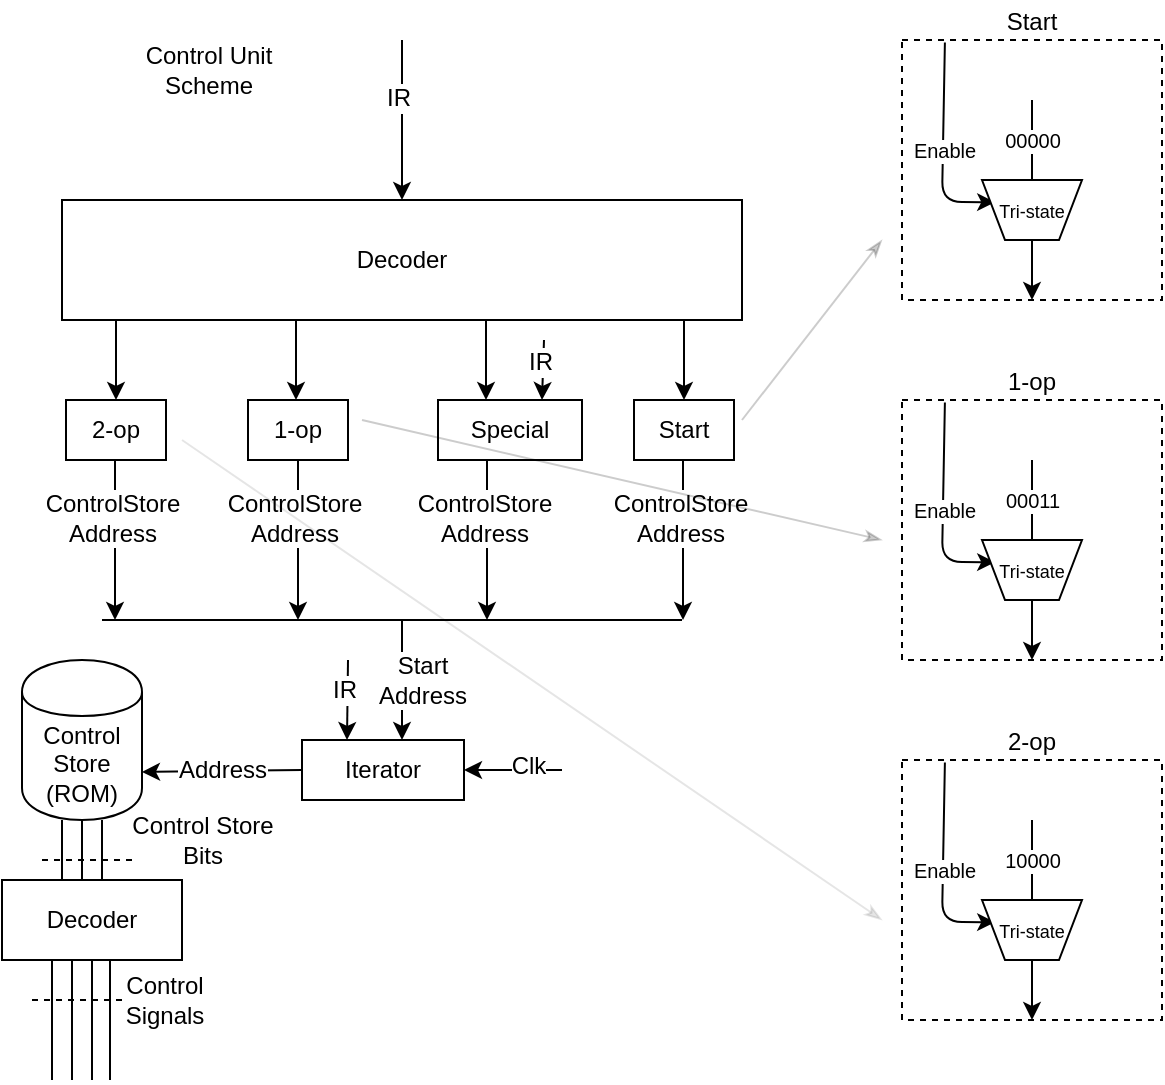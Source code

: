 <mxfile version="12.3.2" type="device" pages="1"><diagram id="vjsL1GzRvHxm8dx3qxal" name="Page-1"><mxGraphModel dx="785" dy="612" grid="1" gridSize="10" guides="1" tooltips="1" connect="1" arrows="1" fold="1" page="1" pageScale="1" pageWidth="850" pageHeight="1100" math="0" shadow="0"><root><mxCell id="0"/><mxCell id="1" parent="0"/><mxCell id="_37ZBAeNtuUALpn9Gbqy-1" value="Decoder" style="rounded=0;whiteSpace=wrap;html=1;" vertex="1" parent="1"><mxGeometry x="290" y="250" width="340" height="60" as="geometry"/></mxCell><mxCell id="_37ZBAeNtuUALpn9Gbqy-2" value="" style="endArrow=none;html=1;endFill=0;startArrow=classic;startFill=1;" edge="1" parent="1"><mxGeometry width="50" height="50" relative="1" as="geometry"><mxPoint x="460" y="250" as="sourcePoint"/><mxPoint x="460" y="170" as="targetPoint"/></mxGeometry></mxCell><mxCell id="_37ZBAeNtuUALpn9Gbqy-3" value="IR" style="text;html=1;align=center;verticalAlign=middle;resizable=0;points=[];;labelBackgroundColor=#ffffff;" vertex="1" connectable="0" parent="_37ZBAeNtuUALpn9Gbqy-2"><mxGeometry x="0.275" y="2" relative="1" as="geometry"><mxPoint as="offset"/></mxGeometry></mxCell><mxCell id="_37ZBAeNtuUALpn9Gbqy-5" value="" style="endArrow=none;html=1;entryX=0.75;entryY=1;entryDx=0;entryDy=0;endFill=0;startArrow=classic;startFill=1;" edge="1" parent="1"><mxGeometry width="50" height="50" relative="1" as="geometry"><mxPoint x="502" y="350" as="sourcePoint"/><mxPoint x="502" y="310" as="targetPoint"/></mxGeometry></mxCell><mxCell id="_37ZBAeNtuUALpn9Gbqy-6" value="" style="endArrow=none;html=1;entryX=0.75;entryY=1;entryDx=0;entryDy=0;endFill=0;startArrow=classic;startFill=1;" edge="1" parent="1"><mxGeometry width="50" height="50" relative="1" as="geometry"><mxPoint x="407" y="350" as="sourcePoint"/><mxPoint x="407" y="310" as="targetPoint"/></mxGeometry></mxCell><mxCell id="_37ZBAeNtuUALpn9Gbqy-7" value="" style="endArrow=none;html=1;entryX=0.75;entryY=1;entryDx=0;entryDy=0;endFill=0;startArrow=classic;startFill=1;" edge="1" parent="1"><mxGeometry width="50" height="50" relative="1" as="geometry"><mxPoint x="317" y="350" as="sourcePoint"/><mxPoint x="317" y="310" as="targetPoint"/></mxGeometry></mxCell><mxCell id="_37ZBAeNtuUALpn9Gbqy-9" value="2-op" style="rounded=0;whiteSpace=wrap;html=1;" vertex="1" parent="1"><mxGeometry x="292" y="350" width="50" height="30" as="geometry"/></mxCell><mxCell id="_37ZBAeNtuUALpn9Gbqy-10" value="" style="endArrow=none;html=1;entryX=0.75;entryY=1;entryDx=0;entryDy=0;endFill=0;startArrow=classic;startFill=1;" edge="1" parent="1"><mxGeometry width="50" height="50" relative="1" as="geometry"><mxPoint x="601" y="350" as="sourcePoint"/><mxPoint x="601" y="310" as="targetPoint"/></mxGeometry></mxCell><mxCell id="_37ZBAeNtuUALpn9Gbqy-11" value="1-op" style="rounded=0;whiteSpace=wrap;html=1;" vertex="1" parent="1"><mxGeometry x="383" y="350" width="50" height="30" as="geometry"/></mxCell><mxCell id="_37ZBAeNtuUALpn9Gbqy-14" value="Special" style="rounded=0;whiteSpace=wrap;html=1;" vertex="1" parent="1"><mxGeometry x="478" y="350" width="72" height="30" as="geometry"/></mxCell><mxCell id="_37ZBAeNtuUALpn9Gbqy-16" value="Start" style="rounded=0;whiteSpace=wrap;html=1;" vertex="1" parent="1"><mxGeometry x="576" y="350" width="50" height="30" as="geometry"/></mxCell><mxCell id="_37ZBAeNtuUALpn9Gbqy-19" value="" style="endArrow=none;html=1;endFill=0;startArrow=classic;startFill=1;" edge="1" parent="1"><mxGeometry width="50" height="50" relative="1" as="geometry"><mxPoint x="600.5" y="460" as="sourcePoint"/><mxPoint x="600.5" y="380" as="targetPoint"/></mxGeometry></mxCell><mxCell id="_37ZBAeNtuUALpn9Gbqy-20" value="ControlStore&lt;br&gt;Address" style="text;html=1;align=center;verticalAlign=middle;resizable=0;points=[];;labelBackgroundColor=#ffffff;" vertex="1" connectable="0" parent="_37ZBAeNtuUALpn9Gbqy-19"><mxGeometry x="0.275" y="2" relative="1" as="geometry"><mxPoint as="offset"/></mxGeometry></mxCell><mxCell id="_37ZBAeNtuUALpn9Gbqy-25" value="" style="endArrow=none;html=1;endFill=0;startArrow=classic;startFill=1;" edge="1" parent="1"><mxGeometry width="50" height="50" relative="1" as="geometry"><mxPoint x="502.5" y="460" as="sourcePoint"/><mxPoint x="502.5" y="380" as="targetPoint"/></mxGeometry></mxCell><mxCell id="_37ZBAeNtuUALpn9Gbqy-26" value="ControlStore&lt;br&gt;Address" style="text;html=1;align=center;verticalAlign=middle;resizable=0;points=[];;labelBackgroundColor=#ffffff;" vertex="1" connectable="0" parent="_37ZBAeNtuUALpn9Gbqy-25"><mxGeometry x="0.275" y="2" relative="1" as="geometry"><mxPoint as="offset"/></mxGeometry></mxCell><mxCell id="_37ZBAeNtuUALpn9Gbqy-27" value="" style="endArrow=none;html=1;endFill=0;startArrow=classic;startFill=1;" edge="1" parent="1"><mxGeometry width="50" height="50" relative="1" as="geometry"><mxPoint x="408" y="460" as="sourcePoint"/><mxPoint x="408" y="380" as="targetPoint"/></mxGeometry></mxCell><mxCell id="_37ZBAeNtuUALpn9Gbqy-28" value="ControlStore&lt;br&gt;Address" style="text;html=1;align=center;verticalAlign=middle;resizable=0;points=[];;labelBackgroundColor=#ffffff;" vertex="1" connectable="0" parent="_37ZBAeNtuUALpn9Gbqy-27"><mxGeometry x="0.275" y="2" relative="1" as="geometry"><mxPoint as="offset"/></mxGeometry></mxCell><mxCell id="_37ZBAeNtuUALpn9Gbqy-29" value="" style="endArrow=none;html=1;endFill=0;startArrow=classic;startFill=1;" edge="1" parent="1"><mxGeometry width="50" height="50" relative="1" as="geometry"><mxPoint x="316.5" y="460" as="sourcePoint"/><mxPoint x="316.5" y="380" as="targetPoint"/></mxGeometry></mxCell><mxCell id="_37ZBAeNtuUALpn9Gbqy-30" value="ControlStore&lt;br&gt;Address" style="text;html=1;align=center;verticalAlign=middle;resizable=0;points=[];;labelBackgroundColor=#ffffff;" vertex="1" connectable="0" parent="_37ZBAeNtuUALpn9Gbqy-29"><mxGeometry x="0.275" y="2" relative="1" as="geometry"><mxPoint as="offset"/></mxGeometry></mxCell><mxCell id="_37ZBAeNtuUALpn9Gbqy-31" value="" style="html=1;startArrow=none;startFill=0;endArrow=none;endFill=0;" edge="1" parent="1"><mxGeometry width="50" height="50" relative="1" as="geometry"><mxPoint x="310" y="460" as="sourcePoint"/><mxPoint x="600" y="460" as="targetPoint"/></mxGeometry></mxCell><mxCell id="_37ZBAeNtuUALpn9Gbqy-32" value="" style="html=1;startArrow=classic;startFill=1;endArrow=none;endFill=0;" edge="1" parent="1"><mxGeometry width="50" height="50" relative="1" as="geometry"><mxPoint x="460" y="520" as="sourcePoint"/><mxPoint x="460" y="460" as="targetPoint"/></mxGeometry></mxCell><mxCell id="_37ZBAeNtuUALpn9Gbqy-72" value="Start&lt;br&gt;Address" style="text;html=1;align=center;verticalAlign=middle;resizable=0;points=[];;labelBackgroundColor=#ffffff;" vertex="1" connectable="0" parent="_37ZBAeNtuUALpn9Gbqy-32"><mxGeometry x="0.414" y="1" relative="1" as="geometry"><mxPoint x="11" y="12.5" as="offset"/></mxGeometry></mxCell><mxCell id="_37ZBAeNtuUALpn9Gbqy-33" value="Iterator" style="rounded=0;whiteSpace=wrap;html=1;movable=1;" vertex="1" parent="1"><mxGeometry x="410" y="520" width="81" height="30" as="geometry"/></mxCell><mxCell id="_37ZBAeNtuUALpn9Gbqy-38" value="" style="endArrow=none;html=1;endFill=0;startArrow=classic;startFill=1;" edge="1" parent="1"><mxGeometry width="50" height="50" relative="1" as="geometry"><mxPoint x="432.5" y="520" as="sourcePoint"/><mxPoint x="433" y="480" as="targetPoint"/></mxGeometry></mxCell><mxCell id="_37ZBAeNtuUALpn9Gbqy-39" value="IR" style="text;html=1;align=center;verticalAlign=middle;resizable=0;points=[];;labelBackgroundColor=#ffffff;" vertex="1" connectable="0" parent="_37ZBAeNtuUALpn9Gbqy-38"><mxGeometry x="0.275" y="2" relative="1" as="geometry"><mxPoint as="offset"/></mxGeometry></mxCell><mxCell id="_37ZBAeNtuUALpn9Gbqy-46" style="edgeStyle=none;rounded=0;orthogonalLoop=1;jettySize=auto;html=1;startArrow=none;startFill=0;endArrow=none;endFill=0;" edge="1" parent="1" source="_37ZBAeNtuUALpn9Gbqy-40"><mxGeometry relative="1" as="geometry"><mxPoint x="300" y="590" as="targetPoint"/></mxGeometry></mxCell><mxCell id="_37ZBAeNtuUALpn9Gbqy-40" value="Control&lt;br&gt;Store (ROM)" style="shape=cylinder;whiteSpace=wrap;html=1;boundedLbl=1;backgroundOutline=1;" vertex="1" parent="1"><mxGeometry x="270" y="480" width="60" height="80" as="geometry"/></mxCell><mxCell id="_37ZBAeNtuUALpn9Gbqy-41" value="" style="html=1;startArrow=classic;startFill=1;endArrow=none;endFill=0;entryX=0;entryY=0.5;entryDx=0;entryDy=0;exitX=1;exitY=0.7;exitDx=0;exitDy=0;" edge="1" parent="1" source="_37ZBAeNtuUALpn9Gbqy-40" target="_37ZBAeNtuUALpn9Gbqy-33"><mxGeometry width="50" height="50" relative="1" as="geometry"><mxPoint x="290" y="560" as="sourcePoint"/><mxPoint x="340" y="510" as="targetPoint"/></mxGeometry></mxCell><mxCell id="_37ZBAeNtuUALpn9Gbqy-45" value="Address" style="text;html=1;align=center;verticalAlign=middle;resizable=0;points=[];;labelBackgroundColor=#ffffff;" vertex="1" connectable="0" parent="_37ZBAeNtuUALpn9Gbqy-41"><mxGeometry x="0.31" relative="1" as="geometry"><mxPoint x="-12.5" y="-0.5" as="offset"/></mxGeometry></mxCell><mxCell id="_37ZBAeNtuUALpn9Gbqy-42" value="" style="endArrow=none;html=1;endFill=0;startArrow=classic;startFill=1;" edge="1" parent="1"><mxGeometry width="50" height="50" relative="1" as="geometry"><mxPoint x="530" y="350" as="sourcePoint"/><mxPoint x="531" y="320" as="targetPoint"/></mxGeometry></mxCell><mxCell id="_37ZBAeNtuUALpn9Gbqy-43" value="IR" style="text;html=1;align=center;verticalAlign=middle;resizable=0;points=[];;labelBackgroundColor=#ffffff;" vertex="1" connectable="0" parent="_37ZBAeNtuUALpn9Gbqy-42"><mxGeometry x="0.275" y="2" relative="1" as="geometry"><mxPoint as="offset"/></mxGeometry></mxCell><mxCell id="_37ZBAeNtuUALpn9Gbqy-47" value="Decoder" style="rounded=0;whiteSpace=wrap;html=1;" vertex="1" parent="1"><mxGeometry x="260" y="590" width="90" height="40" as="geometry"/></mxCell><mxCell id="_37ZBAeNtuUALpn9Gbqy-57" style="edgeStyle=none;rounded=0;orthogonalLoop=1;jettySize=auto;html=1;startArrow=none;startFill=0;endArrow=none;endFill=0;" edge="1" parent="1"><mxGeometry relative="1" as="geometry"><mxPoint x="310" y="590" as="targetPoint"/><mxPoint x="310" y="560" as="sourcePoint"/></mxGeometry></mxCell><mxCell id="_37ZBAeNtuUALpn9Gbqy-58" style="edgeStyle=none;rounded=0;orthogonalLoop=1;jettySize=auto;html=1;startArrow=none;startFill=0;endArrow=none;endFill=0;" edge="1" parent="1"><mxGeometry relative="1" as="geometry"><mxPoint x="290" y="590" as="targetPoint"/><mxPoint x="290" y="560" as="sourcePoint"/></mxGeometry></mxCell><mxCell id="_37ZBAeNtuUALpn9Gbqy-59" value="" style="endArrow=none;dashed=1;html=1;" edge="1" parent="1"><mxGeometry width="50" height="50" relative="1" as="geometry"><mxPoint x="280" y="580" as="sourcePoint"/><mxPoint x="330" y="580" as="targetPoint"/></mxGeometry></mxCell><mxCell id="_37ZBAeNtuUALpn9Gbqy-60" value="Control Store&lt;br&gt;Bits" style="text;html=1;align=center;verticalAlign=middle;resizable=0;points=[];;labelBackgroundColor=#ffffff;" vertex="1" connectable="0" parent="_37ZBAeNtuUALpn9Gbqy-59"><mxGeometry x="0.526" relative="1" as="geometry"><mxPoint x="42" y="-10" as="offset"/></mxGeometry></mxCell><mxCell id="_37ZBAeNtuUALpn9Gbqy-66" style="edgeStyle=none;rounded=0;orthogonalLoop=1;jettySize=auto;html=1;startArrow=none;startFill=0;endArrow=none;endFill=0;" edge="1" parent="1"><mxGeometry relative="1" as="geometry"><mxPoint x="295" y="690" as="targetPoint"/><mxPoint x="295" y="630" as="sourcePoint"/></mxGeometry></mxCell><mxCell id="_37ZBAeNtuUALpn9Gbqy-67" style="edgeStyle=none;rounded=0;orthogonalLoop=1;jettySize=auto;html=1;startArrow=none;startFill=0;endArrow=none;endFill=0;" edge="1" parent="1"><mxGeometry relative="1" as="geometry"><mxPoint x="305" y="690" as="targetPoint"/><mxPoint x="305" y="630" as="sourcePoint"/></mxGeometry></mxCell><mxCell id="_37ZBAeNtuUALpn9Gbqy-68" style="edgeStyle=none;rounded=0;orthogonalLoop=1;jettySize=auto;html=1;startArrow=none;startFill=0;endArrow=none;endFill=0;" edge="1" parent="1"><mxGeometry relative="1" as="geometry"><mxPoint x="285" y="690" as="targetPoint"/><mxPoint x="285" y="630" as="sourcePoint"/></mxGeometry></mxCell><mxCell id="_37ZBAeNtuUALpn9Gbqy-69" value="" style="endArrow=none;dashed=1;html=1;" edge="1" parent="1"><mxGeometry width="50" height="50" relative="1" as="geometry"><mxPoint x="275" y="650" as="sourcePoint"/><mxPoint x="335" y="650" as="targetPoint"/></mxGeometry></mxCell><mxCell id="_37ZBAeNtuUALpn9Gbqy-70" value="Control&lt;br&gt;Signals" style="text;html=1;align=center;verticalAlign=middle;resizable=0;points=[];;labelBackgroundColor=#ffffff;" vertex="1" connectable="0" parent="_37ZBAeNtuUALpn9Gbqy-69"><mxGeometry x="0.526" relative="1" as="geometry"><mxPoint x="19.5" as="offset"/></mxGeometry></mxCell><mxCell id="_37ZBAeNtuUALpn9Gbqy-71" style="edgeStyle=none;rounded=0;orthogonalLoop=1;jettySize=auto;html=1;startArrow=none;startFill=0;endArrow=none;endFill=0;" edge="1" parent="1"><mxGeometry relative="1" as="geometry"><mxPoint x="314" y="690" as="targetPoint"/><mxPoint x="314" y="630" as="sourcePoint"/></mxGeometry></mxCell><mxCell id="_37ZBAeNtuUALpn9Gbqy-75" value="" style="endArrow=classic;html=1;entryX=1;entryY=0.5;entryDx=0;entryDy=0;" edge="1" parent="1" target="_37ZBAeNtuUALpn9Gbqy-33"><mxGeometry width="50" height="50" relative="1" as="geometry"><mxPoint x="540" y="535" as="sourcePoint"/><mxPoint x="570" y="530" as="targetPoint"/></mxGeometry></mxCell><mxCell id="_37ZBAeNtuUALpn9Gbqy-76" value="Clk" style="text;html=1;align=center;verticalAlign=middle;resizable=0;points=[];;labelBackgroundColor=#ffffff;" vertex="1" connectable="0" parent="_37ZBAeNtuUALpn9Gbqy-75"><mxGeometry x="-0.289" y="-2" relative="1" as="geometry"><mxPoint as="offset"/></mxGeometry></mxCell><mxCell id="_37ZBAeNtuUALpn9Gbqy-78" value="Control Unit&lt;br&gt;Scheme" style="text;html=1;strokeColor=none;fillColor=none;align=center;verticalAlign=middle;whiteSpace=wrap;rounded=0;" vertex="1" parent="1"><mxGeometry x="317" y="150" width="93" height="70" as="geometry"/></mxCell><mxCell id="_37ZBAeNtuUALpn9Gbqy-79" value="Start" style="whiteSpace=wrap;html=1;aspect=fixed;dashed=1;labelPosition=center;verticalLabelPosition=top;align=center;verticalAlign=bottom;" vertex="1" parent="1"><mxGeometry x="710" y="170" width="130" height="130" as="geometry"/></mxCell><mxCell id="_37ZBAeNtuUALpn9Gbqy-83" value="" style="endArrow=none;html=1;fontSize=10;entryX=0.5;entryY=0;entryDx=0;entryDy=0;" edge="1" parent="1"><mxGeometry width="50" height="50" relative="1" as="geometry"><mxPoint x="775" y="200" as="sourcePoint"/><mxPoint x="775" y="240" as="targetPoint"/></mxGeometry></mxCell><mxCell id="_37ZBAeNtuUALpn9Gbqy-84" value="00000" style="text;html=1;align=center;verticalAlign=middle;resizable=0;points=[];;labelBackgroundColor=#ffffff;fontSize=10;direction=south;" vertex="1" connectable="0" parent="_37ZBAeNtuUALpn9Gbqy-83"><mxGeometry x="-0.52" y="2" relative="1" as="geometry"><mxPoint x="-2" y="10.5" as="offset"/></mxGeometry></mxCell><mxCell id="_37ZBAeNtuUALpn9Gbqy-85" value="" style="endArrow=classic;html=1;fontSize=10;entryX=0.132;entryY=0.37;entryDx=0;entryDy=0;entryPerimeter=0;exitX=0.165;exitY=0.01;exitDx=0;exitDy=0;exitPerimeter=0;" edge="1" parent="1" source="_37ZBAeNtuUALpn9Gbqy-79"><mxGeometry width="50" height="50" relative="1" as="geometry"><mxPoint x="730" y="172" as="sourcePoint"/><mxPoint x="756.6" y="251.1" as="targetPoint"/><Array as="points"><mxPoint x="730" y="251"/></Array></mxGeometry></mxCell><mxCell id="_37ZBAeNtuUALpn9Gbqy-86" value="Enable" style="text;html=1;align=center;verticalAlign=middle;resizable=0;points=[];;labelBackgroundColor=#ffffff;fontSize=10;" vertex="1" connectable="0" parent="_37ZBAeNtuUALpn9Gbqy-85"><mxGeometry x="0.003" relative="1" as="geometry"><mxPoint as="offset"/></mxGeometry></mxCell><mxCell id="_37ZBAeNtuUALpn9Gbqy-87" value="" style="endArrow=classic;html=1;fontSize=10;exitX=0.5;exitY=1;exitDx=0;exitDy=0;entryX=0.5;entryY=1;entryDx=0;entryDy=0;" edge="1" parent="1" target="_37ZBAeNtuUALpn9Gbqy-79"><mxGeometry width="50" height="50" relative="1" as="geometry"><mxPoint x="775" y="270" as="sourcePoint"/><mxPoint x="810" y="510" as="targetPoint"/></mxGeometry></mxCell><mxCell id="_37ZBAeNtuUALpn9Gbqy-88" value="&lt;font style=&quot;font-size: 9px&quot;&gt;Tri-state&lt;/font&gt;" style="verticalLabelPosition=middle;verticalAlign=middle;html=1;shape=trapezoid;perimeter=trapezoidPerimeter;whiteSpace=wrap;size=0.23;arcSize=10;flipV=1;rounded=0;shadow=0;comic=0;fontSize=10;labelPosition=center;align=center;" vertex="1" parent="1"><mxGeometry x="750" y="240" width="50" height="30" as="geometry"/></mxCell><mxCell id="_37ZBAeNtuUALpn9Gbqy-91" value="1-op" style="whiteSpace=wrap;html=1;aspect=fixed;dashed=1;labelPosition=center;verticalLabelPosition=top;align=center;verticalAlign=bottom;" vertex="1" parent="1"><mxGeometry x="710" y="350" width="130" height="130" as="geometry"/></mxCell><mxCell id="_37ZBAeNtuUALpn9Gbqy-92" value="" style="endArrow=none;html=1;fontSize=10;entryX=0.5;entryY=0;entryDx=0;entryDy=0;" edge="1" parent="1"><mxGeometry width="50" height="50" relative="1" as="geometry"><mxPoint x="775" y="380" as="sourcePoint"/><mxPoint x="775" y="420" as="targetPoint"/></mxGeometry></mxCell><mxCell id="_37ZBAeNtuUALpn9Gbqy-93" value="00011" style="text;html=1;align=center;verticalAlign=middle;resizable=0;points=[];;labelBackgroundColor=#ffffff;fontSize=10;direction=south;" vertex="1" connectable="0" parent="_37ZBAeNtuUALpn9Gbqy-92"><mxGeometry x="-0.52" y="2" relative="1" as="geometry"><mxPoint x="-2" y="10.5" as="offset"/></mxGeometry></mxCell><mxCell id="_37ZBAeNtuUALpn9Gbqy-94" value="" style="endArrow=classic;html=1;fontSize=10;entryX=0.132;entryY=0.37;entryDx=0;entryDy=0;entryPerimeter=0;exitX=0.165;exitY=0.01;exitDx=0;exitDy=0;exitPerimeter=0;" edge="1" parent="1" source="_37ZBAeNtuUALpn9Gbqy-91"><mxGeometry width="50" height="50" relative="1" as="geometry"><mxPoint x="730" y="352" as="sourcePoint"/><mxPoint x="756.6" y="431.1" as="targetPoint"/><Array as="points"><mxPoint x="730" y="431"/></Array></mxGeometry></mxCell><mxCell id="_37ZBAeNtuUALpn9Gbqy-95" value="Enable" style="text;html=1;align=center;verticalAlign=middle;resizable=0;points=[];;labelBackgroundColor=#ffffff;fontSize=10;" vertex="1" connectable="0" parent="_37ZBAeNtuUALpn9Gbqy-94"><mxGeometry x="0.003" relative="1" as="geometry"><mxPoint as="offset"/></mxGeometry></mxCell><mxCell id="_37ZBAeNtuUALpn9Gbqy-96" value="" style="endArrow=classic;html=1;fontSize=10;exitX=0.5;exitY=1;exitDx=0;exitDy=0;entryX=0.5;entryY=1;entryDx=0;entryDy=0;" edge="1" parent="1" target="_37ZBAeNtuUALpn9Gbqy-91"><mxGeometry width="50" height="50" relative="1" as="geometry"><mxPoint x="775" y="450.0" as="sourcePoint"/><mxPoint x="810" y="690" as="targetPoint"/></mxGeometry></mxCell><mxCell id="_37ZBAeNtuUALpn9Gbqy-97" value="&lt;font style=&quot;font-size: 9px&quot;&gt;Tri-state&lt;/font&gt;" style="verticalLabelPosition=middle;verticalAlign=middle;html=1;shape=trapezoid;perimeter=trapezoidPerimeter;whiteSpace=wrap;size=0.23;arcSize=10;flipV=1;rounded=0;shadow=0;comic=0;fontSize=10;labelPosition=center;align=center;" vertex="1" parent="1"><mxGeometry x="750" y="420" width="50" height="30" as="geometry"/></mxCell><mxCell id="_37ZBAeNtuUALpn9Gbqy-100" value="2-op" style="whiteSpace=wrap;html=1;aspect=fixed;dashed=1;labelPosition=center;verticalLabelPosition=top;align=center;verticalAlign=bottom;" vertex="1" parent="1"><mxGeometry x="710" y="530" width="130" height="130" as="geometry"/></mxCell><mxCell id="_37ZBAeNtuUALpn9Gbqy-101" value="" style="endArrow=none;html=1;fontSize=10;entryX=0.5;entryY=0;entryDx=0;entryDy=0;" edge="1" parent="1"><mxGeometry width="50" height="50" relative="1" as="geometry"><mxPoint x="775" y="560" as="sourcePoint"/><mxPoint x="775" y="600" as="targetPoint"/></mxGeometry></mxCell><mxCell id="_37ZBAeNtuUALpn9Gbqy-102" value="10000" style="text;html=1;align=center;verticalAlign=middle;resizable=0;points=[];;labelBackgroundColor=#ffffff;fontSize=10;direction=south;" vertex="1" connectable="0" parent="_37ZBAeNtuUALpn9Gbqy-101"><mxGeometry x="-0.52" y="2" relative="1" as="geometry"><mxPoint x="-2" y="10.5" as="offset"/></mxGeometry></mxCell><mxCell id="_37ZBAeNtuUALpn9Gbqy-103" value="" style="endArrow=classic;html=1;fontSize=10;entryX=0.132;entryY=0.37;entryDx=0;entryDy=0;entryPerimeter=0;exitX=0.165;exitY=0.01;exitDx=0;exitDy=0;exitPerimeter=0;" edge="1" parent="1" source="_37ZBAeNtuUALpn9Gbqy-100"><mxGeometry width="50" height="50" relative="1" as="geometry"><mxPoint x="730" y="532" as="sourcePoint"/><mxPoint x="756.6" y="611.1" as="targetPoint"/><Array as="points"><mxPoint x="730" y="611"/></Array></mxGeometry></mxCell><mxCell id="_37ZBAeNtuUALpn9Gbqy-104" value="Enable" style="text;html=1;align=center;verticalAlign=middle;resizable=0;points=[];;labelBackgroundColor=#ffffff;fontSize=10;" vertex="1" connectable="0" parent="_37ZBAeNtuUALpn9Gbqy-103"><mxGeometry x="0.003" relative="1" as="geometry"><mxPoint as="offset"/></mxGeometry></mxCell><mxCell id="_37ZBAeNtuUALpn9Gbqy-105" value="" style="endArrow=classic;html=1;fontSize=10;exitX=0.5;exitY=1;exitDx=0;exitDy=0;entryX=0.5;entryY=1;entryDx=0;entryDy=0;" edge="1" parent="1" target="_37ZBAeNtuUALpn9Gbqy-100"><mxGeometry width="50" height="50" relative="1" as="geometry"><mxPoint x="775" y="630.0" as="sourcePoint"/><mxPoint x="810" y="870" as="targetPoint"/></mxGeometry></mxCell><mxCell id="_37ZBAeNtuUALpn9Gbqy-106" value="&lt;font style=&quot;font-size: 9px&quot;&gt;Tri-state&lt;/font&gt;" style="verticalLabelPosition=middle;verticalAlign=middle;html=1;shape=trapezoid;perimeter=trapezoidPerimeter;whiteSpace=wrap;size=0.23;arcSize=10;flipV=1;rounded=0;shadow=0;comic=0;fontSize=10;labelPosition=center;align=center;" vertex="1" parent="1"><mxGeometry x="750" y="600" width="50" height="30" as="geometry"/></mxCell><mxCell id="_37ZBAeNtuUALpn9Gbqy-107" value="" style="endArrow=classicThin;html=1;fontSize=10;textOpacity=50;opacity=20;endFill=1;" edge="1" parent="1"><mxGeometry width="50" height="50" relative="1" as="geometry"><mxPoint x="630" y="360" as="sourcePoint"/><mxPoint x="700" y="270" as="targetPoint"/></mxGeometry></mxCell><mxCell id="_37ZBAeNtuUALpn9Gbqy-110" value="" style="endArrow=classicThin;html=1;fontSize=10;textOpacity=50;opacity=10;endFill=1;" edge="1" parent="1"><mxGeometry width="50" height="50" relative="1" as="geometry"><mxPoint x="350" y="370" as="sourcePoint"/><mxPoint x="700" y="610" as="targetPoint"/></mxGeometry></mxCell><mxCell id="_37ZBAeNtuUALpn9Gbqy-111" value="" style="endArrow=classicThin;html=1;fontSize=10;textOpacity=50;opacity=20;endFill=1;" edge="1" parent="1"><mxGeometry width="50" height="50" relative="1" as="geometry"><mxPoint x="440" y="360" as="sourcePoint"/><mxPoint x="700" y="420" as="targetPoint"/></mxGeometry></mxCell></root></mxGraphModel></diagram></mxfile>